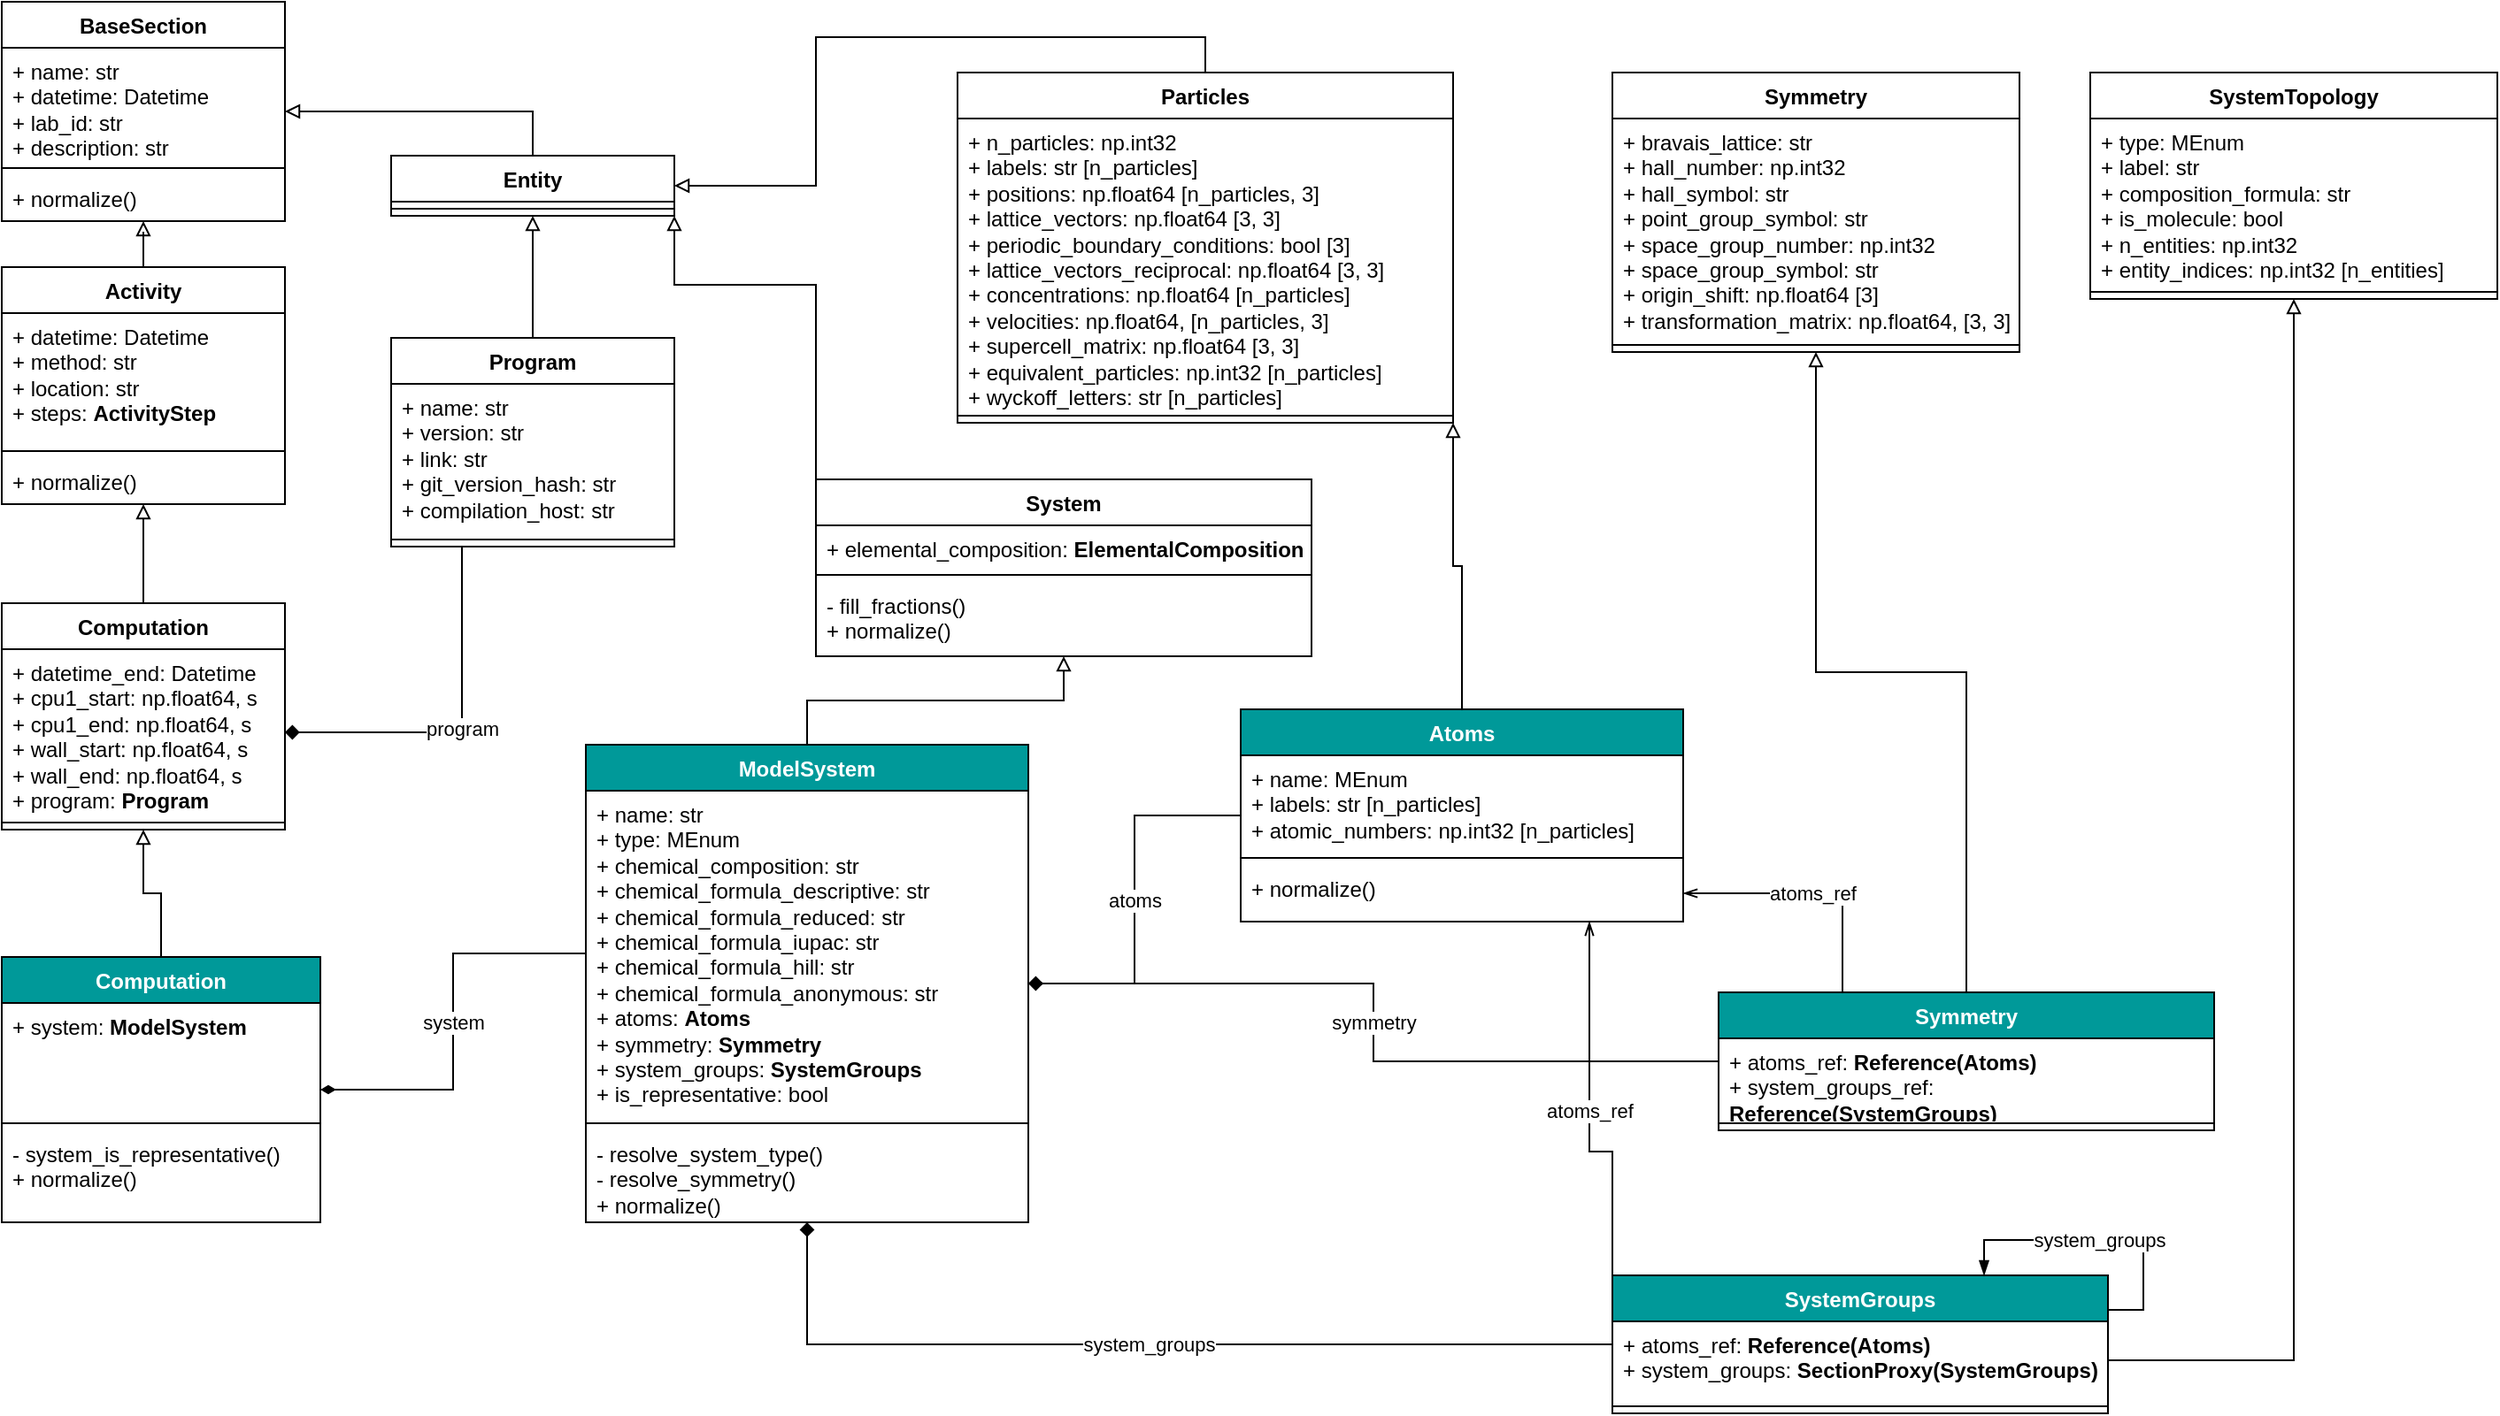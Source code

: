 <mxfile version="22.0.8" type="github">
  <diagram id="C5RBs43oDa-KdzZeNtuy" name="Page-1">
    <mxGraphModel dx="1712" dy="1022" grid="1" gridSize="10" guides="1" tooltips="1" connect="1" arrows="1" fold="1" page="1" pageScale="1" pageWidth="1600" pageHeight="900" background="none" math="0" shadow="0">
      <root>
        <mxCell id="WIyWlLk6GJQsqaUBKTNV-0" />
        <mxCell id="WIyWlLk6GJQsqaUBKTNV-1" parent="WIyWlLk6GJQsqaUBKTNV-0" />
        <mxCell id="U5GqgQL6ftk-DC07x9Vj-40" style="edgeStyle=orthogonalEdgeStyle;rounded=0;orthogonalLoop=1;jettySize=auto;html=1;exitX=0.5;exitY=0;exitDx=0;exitDy=0;endArrow=block;endFill=0;" parent="WIyWlLk6GJQsqaUBKTNV-1" source="U5GqgQL6ftk-DC07x9Vj-12" target="U5GqgQL6ftk-DC07x9Vj-35" edge="1">
          <mxGeometry relative="1" as="geometry" />
        </mxCell>
        <mxCell id="U5GqgQL6ftk-DC07x9Vj-12" value="Activity" style="swimlane;fontStyle=1;align=center;verticalAlign=top;childLayout=stackLayout;horizontal=1;startSize=26;horizontalStack=0;resizeParent=1;resizeParentMax=0;resizeLast=0;collapsible=1;marginBottom=0;whiteSpace=wrap;html=1;" parent="WIyWlLk6GJQsqaUBKTNV-1" vertex="1">
          <mxGeometry x="10" y="160" width="160" height="134" as="geometry">
            <mxRectangle x="790" y="120" width="80" height="30" as="alternateBounds" />
          </mxGeometry>
        </mxCell>
        <mxCell id="U5GqgQL6ftk-DC07x9Vj-13" value="&lt;div&gt;+ datetime: Datetime&lt;/div&gt;&lt;div&gt;+ method: str&lt;/div&gt;&lt;div&gt;+ location: str&lt;/div&gt;&lt;div&gt;+ steps: &lt;b&gt;ActivityStep&lt;/b&gt;&lt;br&gt;&lt;/div&gt;" style="text;strokeColor=none;fillColor=none;align=left;verticalAlign=top;spacingLeft=4;spacingRight=4;overflow=hidden;rotatable=0;points=[[0,0.5],[1,0.5]];portConstraint=eastwest;whiteSpace=wrap;html=1;" parent="U5GqgQL6ftk-DC07x9Vj-12" vertex="1">
          <mxGeometry y="26" width="160" height="74" as="geometry" />
        </mxCell>
        <mxCell id="U5GqgQL6ftk-DC07x9Vj-14" value="" style="line;strokeWidth=1;fillColor=none;align=left;verticalAlign=middle;spacingTop=-1;spacingLeft=3;spacingRight=3;rotatable=0;labelPosition=right;points=[];portConstraint=eastwest;strokeColor=inherit;" parent="U5GqgQL6ftk-DC07x9Vj-12" vertex="1">
          <mxGeometry y="100" width="160" height="8" as="geometry" />
        </mxCell>
        <mxCell id="U5GqgQL6ftk-DC07x9Vj-15" value="+ normalize()" style="text;strokeColor=none;fillColor=none;align=left;verticalAlign=top;spacingLeft=4;spacingRight=4;overflow=hidden;rotatable=0;points=[[0,0.5],[1,0.5]];portConstraint=eastwest;whiteSpace=wrap;html=1;" parent="U5GqgQL6ftk-DC07x9Vj-12" vertex="1">
          <mxGeometry y="108" width="160" height="26" as="geometry" />
        </mxCell>
        <mxCell id="U5GqgQL6ftk-DC07x9Vj-34" style="edgeStyle=orthogonalEdgeStyle;rounded=0;orthogonalLoop=1;jettySize=auto;html=1;exitX=0.5;exitY=0;exitDx=0;exitDy=0;entryX=0.5;entryY=1;entryDx=0;entryDy=0;endArrow=block;endFill=0;" parent="WIyWlLk6GJQsqaUBKTNV-1" source="U5GqgQL6ftk-DC07x9Vj-16" target="U5GqgQL6ftk-DC07x9Vj-12" edge="1">
          <mxGeometry relative="1" as="geometry" />
        </mxCell>
        <mxCell id="U5GqgQL6ftk-DC07x9Vj-16" value="Computation" style="swimlane;fontStyle=1;align=center;verticalAlign=top;childLayout=stackLayout;horizontal=1;startSize=26;horizontalStack=0;resizeParent=1;resizeParentMax=0;resizeLast=0;collapsible=1;marginBottom=0;whiteSpace=wrap;html=1;" parent="WIyWlLk6GJQsqaUBKTNV-1" vertex="1">
          <mxGeometry x="10" y="350" width="160" height="128" as="geometry" />
        </mxCell>
        <mxCell id="U5GqgQL6ftk-DC07x9Vj-17" value="&lt;div&gt;+ datetime_end: Datetime&lt;/div&gt;&lt;div&gt;+ cpu1_start: np.float64, s&lt;br&gt;&lt;/div&gt;&lt;div&gt;+ cpu1_end: np.float64, s&lt;br&gt;&lt;/div&gt;&lt;div&gt;+ wall_start: np.float64, s&lt;/div&gt;&lt;div&gt;+ wall_end: np.float64, s&lt;/div&gt;&lt;div&gt;+ program: &lt;b&gt;Program&lt;/b&gt;&lt;br&gt;&lt;/div&gt;" style="text;strokeColor=none;fillColor=none;align=left;verticalAlign=top;spacingLeft=4;spacingRight=4;overflow=hidden;rotatable=0;points=[[0,0.5],[1,0.5]];portConstraint=eastwest;whiteSpace=wrap;html=1;" parent="U5GqgQL6ftk-DC07x9Vj-16" vertex="1">
          <mxGeometry y="26" width="160" height="94" as="geometry" />
        </mxCell>
        <mxCell id="U5GqgQL6ftk-DC07x9Vj-18" value="" style="line;strokeWidth=1;fillColor=none;align=left;verticalAlign=middle;spacingTop=-1;spacingLeft=3;spacingRight=3;rotatable=0;labelPosition=right;points=[];portConstraint=eastwest;strokeColor=inherit;" parent="U5GqgQL6ftk-DC07x9Vj-16" vertex="1">
          <mxGeometry y="120" width="160" height="8" as="geometry" />
        </mxCell>
        <mxCell id="U5GqgQL6ftk-DC07x9Vj-28" value="program" style="edgeStyle=orthogonalEdgeStyle;rounded=0;orthogonalLoop=1;jettySize=auto;html=1;exitX=0.25;exitY=1;exitDx=0;exitDy=0;entryX=1;entryY=0.5;entryDx=0;entryDy=0;endArrow=diamond;endFill=1;" parent="WIyWlLk6GJQsqaUBKTNV-1" source="U5GqgQL6ftk-DC07x9Vj-23" target="U5GqgQL6ftk-DC07x9Vj-17" edge="1">
          <mxGeometry relative="1" as="geometry" />
        </mxCell>
        <mxCell id="U5GqgQL6ftk-DC07x9Vj-33" style="edgeStyle=orthogonalEdgeStyle;rounded=0;orthogonalLoop=1;jettySize=auto;html=1;exitX=0.5;exitY=0;exitDx=0;exitDy=0;entryX=0.5;entryY=1;entryDx=0;entryDy=0;endArrow=block;endFill=0;" parent="WIyWlLk6GJQsqaUBKTNV-1" source="U5GqgQL6ftk-DC07x9Vj-23" target="U5GqgQL6ftk-DC07x9Vj-29" edge="1">
          <mxGeometry relative="1" as="geometry" />
        </mxCell>
        <mxCell id="U5GqgQL6ftk-DC07x9Vj-23" value="Program" style="swimlane;fontStyle=1;align=center;verticalAlign=top;childLayout=stackLayout;horizontal=1;startSize=26;horizontalStack=0;resizeParent=1;resizeParentMax=0;resizeLast=0;collapsible=1;marginBottom=0;whiteSpace=wrap;html=1;" parent="WIyWlLk6GJQsqaUBKTNV-1" vertex="1">
          <mxGeometry x="230" y="200" width="160" height="118" as="geometry">
            <mxRectangle x="230" y="200" width="90" height="30" as="alternateBounds" />
          </mxGeometry>
        </mxCell>
        <mxCell id="U5GqgQL6ftk-DC07x9Vj-24" value="&lt;div&gt;+ name: str&lt;/div&gt;&lt;div&gt;+ version: str&lt;/div&gt;&lt;div&gt;+ link: str&lt;/div&gt;&lt;div&gt;+ git_version_hash: str&lt;/div&gt;&lt;div&gt;+ compilation_host: str&lt;br&gt;&lt;/div&gt;" style="text;strokeColor=none;fillColor=none;align=left;verticalAlign=top;spacingLeft=4;spacingRight=4;overflow=hidden;rotatable=0;points=[[0,0.5],[1,0.5]];portConstraint=eastwest;whiteSpace=wrap;html=1;" parent="U5GqgQL6ftk-DC07x9Vj-23" vertex="1">
          <mxGeometry y="26" width="160" height="84" as="geometry" />
        </mxCell>
        <mxCell id="U5GqgQL6ftk-DC07x9Vj-25" value="" style="line;strokeWidth=1;fillColor=none;align=left;verticalAlign=middle;spacingTop=-1;spacingLeft=3;spacingRight=3;rotatable=0;labelPosition=right;points=[];portConstraint=eastwest;strokeColor=inherit;" parent="U5GqgQL6ftk-DC07x9Vj-23" vertex="1">
          <mxGeometry y="110" width="160" height="8" as="geometry" />
        </mxCell>
        <mxCell id="U5GqgQL6ftk-DC07x9Vj-39" style="edgeStyle=orthogonalEdgeStyle;rounded=0;orthogonalLoop=1;jettySize=auto;html=1;exitX=0.5;exitY=0;exitDx=0;exitDy=0;endArrow=block;endFill=0;" parent="WIyWlLk6GJQsqaUBKTNV-1" source="U5GqgQL6ftk-DC07x9Vj-29" target="U5GqgQL6ftk-DC07x9Vj-35" edge="1">
          <mxGeometry relative="1" as="geometry" />
        </mxCell>
        <mxCell id="U5GqgQL6ftk-DC07x9Vj-29" value="Entity" style="swimlane;fontStyle=1;align=center;verticalAlign=top;childLayout=stackLayout;horizontal=1;startSize=26;horizontalStack=0;resizeParent=1;resizeParentMax=0;resizeLast=0;collapsible=1;marginBottom=0;whiteSpace=wrap;html=1;" parent="WIyWlLk6GJQsqaUBKTNV-1" vertex="1">
          <mxGeometry x="230" y="97" width="160" height="34" as="geometry">
            <mxRectangle x="790" y="120" width="80" height="30" as="alternateBounds" />
          </mxGeometry>
        </mxCell>
        <mxCell id="U5GqgQL6ftk-DC07x9Vj-31" value="" style="line;strokeWidth=1;fillColor=none;align=left;verticalAlign=middle;spacingTop=-1;spacingLeft=3;spacingRight=3;rotatable=0;labelPosition=right;points=[];portConstraint=eastwest;strokeColor=inherit;" parent="U5GqgQL6ftk-DC07x9Vj-29" vertex="1">
          <mxGeometry y="26" width="160" height="8" as="geometry" />
        </mxCell>
        <mxCell id="U5GqgQL6ftk-DC07x9Vj-35" value="BaseSection" style="swimlane;fontStyle=1;align=center;verticalAlign=top;childLayout=stackLayout;horizontal=1;startSize=26;horizontalStack=0;resizeParent=1;resizeParentMax=0;resizeLast=0;collapsible=1;marginBottom=0;whiteSpace=wrap;html=1;" parent="WIyWlLk6GJQsqaUBKTNV-1" vertex="1">
          <mxGeometry x="10" y="10" width="160" height="124" as="geometry">
            <mxRectangle x="790" y="120" width="80" height="30" as="alternateBounds" />
          </mxGeometry>
        </mxCell>
        <mxCell id="U5GqgQL6ftk-DC07x9Vj-36" value="&lt;div&gt;+ name: str&lt;/div&gt;&lt;div&gt;+ datetime: Datetime&lt;/div&gt;&lt;div&gt;+ lab_id: str&lt;/div&gt;&lt;div&gt;+ description: str&lt;br&gt;&lt;/div&gt;" style="text;strokeColor=none;fillColor=none;align=left;verticalAlign=top;spacingLeft=4;spacingRight=4;overflow=hidden;rotatable=0;points=[[0,0.5],[1,0.5]];portConstraint=eastwest;whiteSpace=wrap;html=1;" parent="U5GqgQL6ftk-DC07x9Vj-35" vertex="1">
          <mxGeometry y="26" width="160" height="64" as="geometry" />
        </mxCell>
        <mxCell id="U5GqgQL6ftk-DC07x9Vj-37" value="" style="line;strokeWidth=1;fillColor=none;align=left;verticalAlign=middle;spacingTop=-1;spacingLeft=3;spacingRight=3;rotatable=0;labelPosition=right;points=[];portConstraint=eastwest;strokeColor=inherit;" parent="U5GqgQL6ftk-DC07x9Vj-35" vertex="1">
          <mxGeometry y="90" width="160" height="8" as="geometry" />
        </mxCell>
        <mxCell id="U5GqgQL6ftk-DC07x9Vj-38" value="+ normalize()" style="text;strokeColor=none;fillColor=none;align=left;verticalAlign=top;spacingLeft=4;spacingRight=4;overflow=hidden;rotatable=0;points=[[0,0.5],[1,0.5]];portConstraint=eastwest;whiteSpace=wrap;html=1;" parent="U5GqgQL6ftk-DC07x9Vj-35" vertex="1">
          <mxGeometry y="98" width="160" height="26" as="geometry" />
        </mxCell>
        <mxCell id="U5GqgQL6ftk-DC07x9Vj-41" value="Symmetry" style="swimlane;fontStyle=1;align=center;verticalAlign=top;childLayout=stackLayout;horizontal=1;startSize=26;horizontalStack=0;resizeParent=1;resizeParentMax=0;resizeLast=0;collapsible=1;marginBottom=0;whiteSpace=wrap;html=1;" parent="WIyWlLk6GJQsqaUBKTNV-1" vertex="1">
          <mxGeometry x="920" y="50" width="230" height="158" as="geometry" />
        </mxCell>
        <mxCell id="U5GqgQL6ftk-DC07x9Vj-42" value="&lt;div&gt;+ bravais_lattice: str&lt;/div&gt;&lt;div&gt;+ hall_number: np.int32&lt;/div&gt;&lt;div&gt;+ hall_symbol: str&lt;/div&gt;&lt;div&gt;+ point_group_symbol: str&lt;/div&gt;&lt;div&gt;+ space_group_number: np.int32&lt;/div&gt;&lt;div&gt;+ space_group_symbol: str&lt;/div&gt;&lt;div&gt;+ origin_shift: np.float64 [3]&lt;/div&gt;&lt;div&gt;+ transformation_matrix: np.float64, [3, 3]&lt;br&gt;&lt;/div&gt;" style="text;strokeColor=none;fillColor=none;align=left;verticalAlign=top;spacingLeft=4;spacingRight=4;overflow=hidden;rotatable=0;points=[[0,0.5],[1,0.5]];portConstraint=eastwest;whiteSpace=wrap;html=1;" parent="U5GqgQL6ftk-DC07x9Vj-41" vertex="1">
          <mxGeometry y="26" width="230" height="124" as="geometry" />
        </mxCell>
        <mxCell id="U5GqgQL6ftk-DC07x9Vj-43" value="" style="line;strokeWidth=1;fillColor=none;align=left;verticalAlign=middle;spacingTop=-1;spacingLeft=3;spacingRight=3;rotatable=0;labelPosition=right;points=[];portConstraint=eastwest;strokeColor=inherit;" parent="U5GqgQL6ftk-DC07x9Vj-41" vertex="1">
          <mxGeometry y="150" width="230" height="8" as="geometry" />
        </mxCell>
        <mxCell id="U5GqgQL6ftk-DC07x9Vj-44" value="SystemTopology" style="swimlane;fontStyle=1;align=center;verticalAlign=top;childLayout=stackLayout;horizontal=1;startSize=26;horizontalStack=0;resizeParent=1;resizeParentMax=0;resizeLast=0;collapsible=1;marginBottom=0;whiteSpace=wrap;html=1;" parent="WIyWlLk6GJQsqaUBKTNV-1" vertex="1">
          <mxGeometry x="1190" y="50" width="230" height="128" as="geometry" />
        </mxCell>
        <mxCell id="U5GqgQL6ftk-DC07x9Vj-45" value="&lt;div&gt;+ type: MEnum&lt;/div&gt;&lt;div&gt;+ label: str&lt;/div&gt;&lt;div&gt;+ composition_formula: str&lt;/div&gt;&lt;div&gt;+ is_molecule: bool&lt;/div&gt;&lt;div&gt;+ n_entities: np.int32&lt;/div&gt;&lt;div&gt;+ entity_indices: np.int32 [n_entities]&lt;br&gt;&lt;/div&gt;" style="text;strokeColor=none;fillColor=none;align=left;verticalAlign=top;spacingLeft=4;spacingRight=4;overflow=hidden;rotatable=0;points=[[0,0.5],[1,0.5]];portConstraint=eastwest;whiteSpace=wrap;html=1;" parent="U5GqgQL6ftk-DC07x9Vj-44" vertex="1">
          <mxGeometry y="26" width="230" height="94" as="geometry" />
        </mxCell>
        <mxCell id="U5GqgQL6ftk-DC07x9Vj-46" value="" style="line;strokeWidth=1;fillColor=none;align=left;verticalAlign=middle;spacingTop=-1;spacingLeft=3;spacingRight=3;rotatable=0;labelPosition=right;points=[];portConstraint=eastwest;strokeColor=inherit;" parent="U5GqgQL6ftk-DC07x9Vj-44" vertex="1">
          <mxGeometry y="120" width="230" height="8" as="geometry" />
        </mxCell>
        <mxCell id="-lElYZLikcV54iIBVmyU-0" style="edgeStyle=orthogonalEdgeStyle;rounded=0;orthogonalLoop=1;jettySize=auto;html=1;exitX=0.5;exitY=0;exitDx=0;exitDy=0;endArrow=block;endFill=0;" edge="1" parent="WIyWlLk6GJQsqaUBKTNV-1" source="U5GqgQL6ftk-DC07x9Vj-47" target="U5GqgQL6ftk-DC07x9Vj-29">
          <mxGeometry relative="1" as="geometry" />
        </mxCell>
        <mxCell id="U5GqgQL6ftk-DC07x9Vj-47" value="Particles" style="swimlane;fontStyle=1;align=center;verticalAlign=top;childLayout=stackLayout;horizontal=1;startSize=26;horizontalStack=0;resizeParent=1;resizeParentMax=0;resizeLast=0;collapsible=1;marginBottom=0;whiteSpace=wrap;html=1;" parent="WIyWlLk6GJQsqaUBKTNV-1" vertex="1">
          <mxGeometry x="550" y="50" width="280" height="198" as="geometry" />
        </mxCell>
        <mxCell id="U5GqgQL6ftk-DC07x9Vj-48" value="&lt;div&gt;+ n_particles: np.int32&lt;/div&gt;&lt;div&gt;+ labels: str [n_particles]&lt;/div&gt;&lt;div&gt;+ positions: np.float64 [n_particles, 3]&lt;/div&gt;&lt;div&gt;+ lattice_vectors: np.float64 [3, 3]&lt;/div&gt;&lt;div&gt;+ periodic_boundary_conditions: bool [3]&lt;/div&gt;&lt;div&gt;+ lattice_vectors_reciprocal: np.float64 [3, 3]&lt;/div&gt;&lt;div&gt;+ concentrations: np.float64 [n_particles]&lt;/div&gt;&lt;div&gt;+ velocities: np.float64, [n_particles, 3]&lt;br&gt;&lt;/div&gt;&lt;div&gt;+ supercell_matrix: np.float64 [3, 3]&lt;/div&gt;&lt;div&gt;+ equivalent_particles: np.int32 [n_particles]&lt;/div&gt;&lt;div&gt;+ wyckoff_letters: str [n_particles]&lt;br&gt;&lt;/div&gt;" style="text;strokeColor=none;fillColor=none;align=left;verticalAlign=top;spacingLeft=4;spacingRight=4;overflow=hidden;rotatable=0;points=[[0,0.5],[1,0.5]];portConstraint=eastwest;whiteSpace=wrap;html=1;" parent="U5GqgQL6ftk-DC07x9Vj-47" vertex="1">
          <mxGeometry y="26" width="280" height="164" as="geometry" />
        </mxCell>
        <mxCell id="U5GqgQL6ftk-DC07x9Vj-49" value="" style="line;strokeWidth=1;fillColor=none;align=left;verticalAlign=middle;spacingTop=-1;spacingLeft=3;spacingRight=3;rotatable=0;labelPosition=right;points=[];portConstraint=eastwest;strokeColor=inherit;" parent="U5GqgQL6ftk-DC07x9Vj-47" vertex="1">
          <mxGeometry y="190" width="280" height="8" as="geometry" />
        </mxCell>
        <mxCell id="-lElYZLikcV54iIBVmyU-9" style="edgeStyle=orthogonalEdgeStyle;rounded=0;orthogonalLoop=1;jettySize=auto;html=1;exitX=0.5;exitY=0;exitDx=0;exitDy=0;entryX=0.5;entryY=1;entryDx=0;entryDy=0;endArrow=block;endFill=0;" edge="1" parent="WIyWlLk6GJQsqaUBKTNV-1" source="-lElYZLikcV54iIBVmyU-5" target="U5GqgQL6ftk-DC07x9Vj-16">
          <mxGeometry relative="1" as="geometry" />
        </mxCell>
        <mxCell id="-lElYZLikcV54iIBVmyU-5" value="Computation" style="swimlane;fontStyle=1;align=center;verticalAlign=top;childLayout=stackLayout;horizontal=1;startSize=26;horizontalStack=0;resizeParent=1;resizeParentMax=0;resizeLast=0;collapsible=1;marginBottom=0;whiteSpace=wrap;html=1;fillColor=#009999;fontColor=#ffffff;" vertex="1" parent="WIyWlLk6GJQsqaUBKTNV-1">
          <mxGeometry x="10" y="550" width="180" height="150" as="geometry">
            <mxRectangle x="790" y="120" width="80" height="30" as="alternateBounds" />
          </mxGeometry>
        </mxCell>
        <mxCell id="-lElYZLikcV54iIBVmyU-6" value="+ system: &lt;b&gt;ModelSystem&lt;/b&gt;" style="text;strokeColor=none;fillColor=none;align=left;verticalAlign=top;spacingLeft=4;spacingRight=4;overflow=hidden;rotatable=0;points=[[0,0.5],[1,0.5]];portConstraint=eastwest;whiteSpace=wrap;html=1;" vertex="1" parent="-lElYZLikcV54iIBVmyU-5">
          <mxGeometry y="26" width="180" height="64" as="geometry" />
        </mxCell>
        <mxCell id="-lElYZLikcV54iIBVmyU-7" value="" style="line;strokeWidth=1;fillColor=none;align=left;verticalAlign=middle;spacingTop=-1;spacingLeft=3;spacingRight=3;rotatable=0;labelPosition=right;points=[];portConstraint=eastwest;strokeColor=inherit;" vertex="1" parent="-lElYZLikcV54iIBVmyU-5">
          <mxGeometry y="90" width="180" height="8" as="geometry" />
        </mxCell>
        <mxCell id="-lElYZLikcV54iIBVmyU-8" value="&lt;div&gt;- system_is_representative()&lt;br&gt;&lt;/div&gt;&lt;div&gt;+ normalize()&lt;/div&gt;" style="text;strokeColor=none;fillColor=none;align=left;verticalAlign=top;spacingLeft=4;spacingRight=4;overflow=hidden;rotatable=0;points=[[0,0.5],[1,0.5]];portConstraint=eastwest;whiteSpace=wrap;html=1;" vertex="1" parent="-lElYZLikcV54iIBVmyU-5">
          <mxGeometry y="98" width="180" height="52" as="geometry" />
        </mxCell>
        <mxCell id="-lElYZLikcV54iIBVmyU-25" style="edgeStyle=orthogonalEdgeStyle;rounded=0;orthogonalLoop=1;jettySize=auto;html=1;endArrow=block;endFill=0;" edge="1" parent="WIyWlLk6GJQsqaUBKTNV-1" source="-lElYZLikcV54iIBVmyU-10" target="-lElYZLikcV54iIBVmyU-18">
          <mxGeometry relative="1" as="geometry" />
        </mxCell>
        <mxCell id="-lElYZLikcV54iIBVmyU-10" value="ModelSystem" style="swimlane;fontStyle=1;align=center;verticalAlign=top;childLayout=stackLayout;horizontal=1;startSize=26;horizontalStack=0;resizeParent=1;resizeParentMax=0;resizeLast=0;collapsible=1;marginBottom=0;whiteSpace=wrap;html=1;fillColor=#009999;fontColor=#ffffff;" vertex="1" parent="WIyWlLk6GJQsqaUBKTNV-1">
          <mxGeometry x="340" y="430" width="250" height="270" as="geometry">
            <mxRectangle x="790" y="120" width="80" height="30" as="alternateBounds" />
          </mxGeometry>
        </mxCell>
        <mxCell id="-lElYZLikcV54iIBVmyU-11" value="&lt;div&gt;+ name: str&lt;/div&gt;&lt;div&gt;+ type: MEnum&lt;/div&gt;&lt;div&gt;+ chemical_composition: str&lt;/div&gt;&lt;div&gt;+ chemical_formula_descriptive: str&lt;/div&gt;&lt;div&gt;+ chemical_formula_reduced: str&lt;/div&gt;&lt;div&gt;+ chemical_formula_iupac: str&lt;/div&gt;&lt;div&gt;+ chemical_formula_hill: str&lt;/div&gt;&lt;div&gt;+ chemical_formula_anonymous: str&lt;/div&gt;&lt;div&gt;+ atoms: &lt;b&gt;Atoms&lt;/b&gt;&lt;/div&gt;&lt;div&gt;+ symmetry: &lt;b&gt;Symmetry&lt;/b&gt;&lt;/div&gt;&lt;div&gt;+ system_groups: &lt;b&gt;SystemGroups&lt;/b&gt;&lt;/div&gt;&lt;div&gt;+ is_representative: bool&lt;br&gt;&lt;/div&gt;" style="text;strokeColor=none;fillColor=none;align=left;verticalAlign=top;spacingLeft=4;spacingRight=4;overflow=hidden;rotatable=0;points=[[0,0.5],[1,0.5]];portConstraint=eastwest;whiteSpace=wrap;html=1;" vertex="1" parent="-lElYZLikcV54iIBVmyU-10">
          <mxGeometry y="26" width="250" height="184" as="geometry" />
        </mxCell>
        <mxCell id="-lElYZLikcV54iIBVmyU-12" value="" style="line;strokeWidth=1;fillColor=none;align=left;verticalAlign=middle;spacingTop=-1;spacingLeft=3;spacingRight=3;rotatable=0;labelPosition=right;points=[];portConstraint=eastwest;strokeColor=inherit;" vertex="1" parent="-lElYZLikcV54iIBVmyU-10">
          <mxGeometry y="210" width="250" height="8" as="geometry" />
        </mxCell>
        <mxCell id="-lElYZLikcV54iIBVmyU-13" value="&lt;div&gt;- resolve_system_type()&lt;/div&gt;&lt;div&gt;- resolve_symmetry()&lt;br&gt;&lt;/div&gt;&lt;div&gt;+ normalize()&lt;/div&gt;" style="text;strokeColor=none;fillColor=none;align=left;verticalAlign=top;spacingLeft=4;spacingRight=4;overflow=hidden;rotatable=0;points=[[0,0.5],[1,0.5]];portConstraint=eastwest;whiteSpace=wrap;html=1;" vertex="1" parent="-lElYZLikcV54iIBVmyU-10">
          <mxGeometry y="218" width="250" height="52" as="geometry" />
        </mxCell>
        <mxCell id="-lElYZLikcV54iIBVmyU-15" value="system" style="edgeStyle=orthogonalEdgeStyle;rounded=0;orthogonalLoop=1;jettySize=auto;html=1;exitX=0;exitY=0.5;exitDx=0;exitDy=0;endArrow=diamondThin;endFill=1;" edge="1" parent="WIyWlLk6GJQsqaUBKTNV-1" source="-lElYZLikcV54iIBVmyU-11" target="-lElYZLikcV54iIBVmyU-5">
          <mxGeometry relative="1" as="geometry" />
        </mxCell>
        <mxCell id="-lElYZLikcV54iIBVmyU-24" style="edgeStyle=orthogonalEdgeStyle;rounded=0;orthogonalLoop=1;jettySize=auto;html=1;exitX=0;exitY=0;exitDx=0;exitDy=0;entryX=1;entryY=1;entryDx=0;entryDy=0;endArrow=block;endFill=0;" edge="1" parent="WIyWlLk6GJQsqaUBKTNV-1" source="-lElYZLikcV54iIBVmyU-18" target="U5GqgQL6ftk-DC07x9Vj-29">
          <mxGeometry relative="1" as="geometry">
            <Array as="points">
              <mxPoint x="470" y="170" />
              <mxPoint x="390" y="170" />
            </Array>
          </mxGeometry>
        </mxCell>
        <mxCell id="-lElYZLikcV54iIBVmyU-18" value="System" style="swimlane;fontStyle=1;align=center;verticalAlign=top;childLayout=stackLayout;horizontal=1;startSize=26;horizontalStack=0;resizeParent=1;resizeParentMax=0;resizeLast=0;collapsible=1;marginBottom=0;whiteSpace=wrap;html=1;" vertex="1" parent="WIyWlLk6GJQsqaUBKTNV-1">
          <mxGeometry x="470" y="280" width="280" height="100" as="geometry">
            <mxRectangle x="790" y="120" width="80" height="30" as="alternateBounds" />
          </mxGeometry>
        </mxCell>
        <mxCell id="-lElYZLikcV54iIBVmyU-19" value="+ elemental_composition: &lt;b&gt;ElementalComposition&lt;/b&gt;" style="text;strokeColor=none;fillColor=none;align=left;verticalAlign=top;spacingLeft=4;spacingRight=4;overflow=hidden;rotatable=0;points=[[0,0.5],[1,0.5]];portConstraint=eastwest;whiteSpace=wrap;html=1;" vertex="1" parent="-lElYZLikcV54iIBVmyU-18">
          <mxGeometry y="26" width="280" height="24" as="geometry" />
        </mxCell>
        <mxCell id="-lElYZLikcV54iIBVmyU-20" value="" style="line;strokeWidth=1;fillColor=none;align=left;verticalAlign=middle;spacingTop=-1;spacingLeft=3;spacingRight=3;rotatable=0;labelPosition=right;points=[];portConstraint=eastwest;strokeColor=inherit;" vertex="1" parent="-lElYZLikcV54iIBVmyU-18">
          <mxGeometry y="50" width="280" height="8" as="geometry" />
        </mxCell>
        <mxCell id="-lElYZLikcV54iIBVmyU-21" value="&lt;div&gt;- fill_fractions()&lt;/div&gt;&lt;div&gt;+ normalize()&lt;br&gt;&lt;/div&gt;" style="text;strokeColor=none;fillColor=none;align=left;verticalAlign=top;spacingLeft=4;spacingRight=4;overflow=hidden;rotatable=0;points=[[0,0.5],[1,0.5]];portConstraint=eastwest;whiteSpace=wrap;html=1;" vertex="1" parent="-lElYZLikcV54iIBVmyU-18">
          <mxGeometry y="58" width="280" height="42" as="geometry" />
        </mxCell>
        <mxCell id="-lElYZLikcV54iIBVmyU-31" style="edgeStyle=orthogonalEdgeStyle;rounded=0;orthogonalLoop=1;jettySize=auto;html=1;entryX=1;entryY=1;entryDx=0;entryDy=0;endArrow=block;endFill=0;" edge="1" parent="WIyWlLk6GJQsqaUBKTNV-1" source="-lElYZLikcV54iIBVmyU-27" target="U5GqgQL6ftk-DC07x9Vj-47">
          <mxGeometry relative="1" as="geometry" />
        </mxCell>
        <mxCell id="-lElYZLikcV54iIBVmyU-32" value="atoms" style="edgeStyle=orthogonalEdgeStyle;rounded=0;orthogonalLoop=1;jettySize=auto;html=1;endArrow=diamondThin;endFill=1;" edge="1" parent="WIyWlLk6GJQsqaUBKTNV-1" source="-lElYZLikcV54iIBVmyU-27" target="-lElYZLikcV54iIBVmyU-10">
          <mxGeometry relative="1" as="geometry" />
        </mxCell>
        <mxCell id="-lElYZLikcV54iIBVmyU-27" value="Atoms" style="swimlane;fontStyle=1;align=center;verticalAlign=top;childLayout=stackLayout;horizontal=1;startSize=26;horizontalStack=0;resizeParent=1;resizeParentMax=0;resizeLast=0;collapsible=1;marginBottom=0;whiteSpace=wrap;html=1;fillColor=#009999;fontColor=#ffffff;" vertex="1" parent="WIyWlLk6GJQsqaUBKTNV-1">
          <mxGeometry x="710" y="410" width="250" height="120" as="geometry">
            <mxRectangle x="790" y="120" width="80" height="30" as="alternateBounds" />
          </mxGeometry>
        </mxCell>
        <mxCell id="-lElYZLikcV54iIBVmyU-28" value="&lt;div&gt;+ name: MEnum&lt;/div&gt;&lt;div&gt;+ labels: str [n_particles]&lt;/div&gt;&lt;div&gt;+ atomic_numbers: np.int32 [n_particles]&lt;br&gt;&lt;/div&gt;" style="text;strokeColor=none;fillColor=none;align=left;verticalAlign=top;spacingLeft=4;spacingRight=4;overflow=hidden;rotatable=0;points=[[0,0.5],[1,0.5]];portConstraint=eastwest;whiteSpace=wrap;html=1;" vertex="1" parent="-lElYZLikcV54iIBVmyU-27">
          <mxGeometry y="26" width="250" height="54" as="geometry" />
        </mxCell>
        <mxCell id="-lElYZLikcV54iIBVmyU-29" value="" style="line;strokeWidth=1;fillColor=none;align=left;verticalAlign=middle;spacingTop=-1;spacingLeft=3;spacingRight=3;rotatable=0;labelPosition=right;points=[];portConstraint=eastwest;strokeColor=inherit;" vertex="1" parent="-lElYZLikcV54iIBVmyU-27">
          <mxGeometry y="80" width="250" height="8" as="geometry" />
        </mxCell>
        <mxCell id="-lElYZLikcV54iIBVmyU-30" value="+ normalize()" style="text;strokeColor=none;fillColor=none;align=left;verticalAlign=top;spacingLeft=4;spacingRight=4;overflow=hidden;rotatable=0;points=[[0,0.5],[1,0.5]];portConstraint=eastwest;whiteSpace=wrap;html=1;" vertex="1" parent="-lElYZLikcV54iIBVmyU-27">
          <mxGeometry y="88" width="250" height="32" as="geometry" />
        </mxCell>
        <mxCell id="-lElYZLikcV54iIBVmyU-38" style="edgeStyle=orthogonalEdgeStyle;rounded=0;orthogonalLoop=1;jettySize=auto;html=1;endArrow=block;endFill=0;" edge="1" parent="WIyWlLk6GJQsqaUBKTNV-1" source="-lElYZLikcV54iIBVmyU-33" target="U5GqgQL6ftk-DC07x9Vj-41">
          <mxGeometry relative="1" as="geometry" />
        </mxCell>
        <mxCell id="-lElYZLikcV54iIBVmyU-39" value="symmetry" style="edgeStyle=orthogonalEdgeStyle;rounded=0;orthogonalLoop=1;jettySize=auto;html=1;endArrow=diamond;endFill=1;" edge="1" parent="WIyWlLk6GJQsqaUBKTNV-1" source="-lElYZLikcV54iIBVmyU-33" target="-lElYZLikcV54iIBVmyU-10">
          <mxGeometry relative="1" as="geometry" />
        </mxCell>
        <mxCell id="-lElYZLikcV54iIBVmyU-40" value="atoms_ref" style="edgeStyle=orthogonalEdgeStyle;rounded=0;orthogonalLoop=1;jettySize=auto;html=1;exitX=0.25;exitY=0;exitDx=0;exitDy=0;endArrow=openThin;endFill=0;entryX=1;entryY=0.5;entryDx=0;entryDy=0;" edge="1" parent="WIyWlLk6GJQsqaUBKTNV-1" source="-lElYZLikcV54iIBVmyU-33" target="-lElYZLikcV54iIBVmyU-30">
          <mxGeometry relative="1" as="geometry" />
        </mxCell>
        <mxCell id="-lElYZLikcV54iIBVmyU-33" value="Symmetry" style="swimlane;fontStyle=1;align=center;verticalAlign=top;childLayout=stackLayout;horizontal=1;startSize=26;horizontalStack=0;resizeParent=1;resizeParentMax=0;resizeLast=0;collapsible=1;marginBottom=0;whiteSpace=wrap;html=1;fillColor=#009999;fontColor=#ffffff;" vertex="1" parent="WIyWlLk6GJQsqaUBKTNV-1">
          <mxGeometry x="980" y="570" width="280" height="78" as="geometry">
            <mxRectangle x="790" y="120" width="80" height="30" as="alternateBounds" />
          </mxGeometry>
        </mxCell>
        <mxCell id="-lElYZLikcV54iIBVmyU-34" value="&lt;div&gt;+ atoms_ref: &lt;b&gt;Reference(Atoms)&lt;/b&gt;&lt;/div&gt;&lt;div&gt;+ system_groups_ref: &lt;b&gt;Reference(SystemGroups)&lt;/b&gt;&lt;br&gt;&lt;/div&gt;" style="text;strokeColor=none;fillColor=none;align=left;verticalAlign=top;spacingLeft=4;spacingRight=4;overflow=hidden;rotatable=0;points=[[0,0.5],[1,0.5]];portConstraint=eastwest;whiteSpace=wrap;html=1;" vertex="1" parent="-lElYZLikcV54iIBVmyU-33">
          <mxGeometry y="26" width="280" height="44" as="geometry" />
        </mxCell>
        <mxCell id="-lElYZLikcV54iIBVmyU-35" value="" style="line;strokeWidth=1;fillColor=none;align=left;verticalAlign=middle;spacingTop=-1;spacingLeft=3;spacingRight=3;rotatable=0;labelPosition=right;points=[];portConstraint=eastwest;strokeColor=inherit;" vertex="1" parent="-lElYZLikcV54iIBVmyU-33">
          <mxGeometry y="70" width="280" height="8" as="geometry" />
        </mxCell>
        <mxCell id="-lElYZLikcV54iIBVmyU-44" value="system_groups" style="edgeStyle=orthogonalEdgeStyle;rounded=0;orthogonalLoop=1;jettySize=auto;html=1;endArrow=diamond;endFill=1;" edge="1" parent="WIyWlLk6GJQsqaUBKTNV-1" source="-lElYZLikcV54iIBVmyU-41" target="-lElYZLikcV54iIBVmyU-10">
          <mxGeometry relative="1" as="geometry" />
        </mxCell>
        <mxCell id="-lElYZLikcV54iIBVmyU-45" value="atoms_ref" style="edgeStyle=orthogonalEdgeStyle;rounded=0;orthogonalLoop=1;jettySize=auto;html=1;exitX=0;exitY=0;exitDx=0;exitDy=0;endArrow=openThin;endFill=0;entryX=0.788;entryY=1;entryDx=0;entryDy=0;entryPerimeter=0;" edge="1" parent="WIyWlLk6GJQsqaUBKTNV-1" source="-lElYZLikcV54iIBVmyU-41" target="-lElYZLikcV54iIBVmyU-30">
          <mxGeometry relative="1" as="geometry">
            <Array as="points">
              <mxPoint x="920" y="660" />
              <mxPoint x="907" y="660" />
            </Array>
          </mxGeometry>
        </mxCell>
        <mxCell id="-lElYZLikcV54iIBVmyU-47" style="edgeStyle=orthogonalEdgeStyle;rounded=0;orthogonalLoop=1;jettySize=auto;html=1;endArrow=block;endFill=0;exitX=1;exitY=0.5;exitDx=0;exitDy=0;" edge="1" parent="WIyWlLk6GJQsqaUBKTNV-1" source="-lElYZLikcV54iIBVmyU-42" target="U5GqgQL6ftk-DC07x9Vj-44">
          <mxGeometry relative="1" as="geometry" />
        </mxCell>
        <mxCell id="-lElYZLikcV54iIBVmyU-41" value="SystemGroups" style="swimlane;fontStyle=1;align=center;verticalAlign=top;childLayout=stackLayout;horizontal=1;startSize=26;horizontalStack=0;resizeParent=1;resizeParentMax=0;resizeLast=0;collapsible=1;marginBottom=0;whiteSpace=wrap;html=1;fillColor=#009999;fontColor=#ffffff;" vertex="1" parent="WIyWlLk6GJQsqaUBKTNV-1">
          <mxGeometry x="920" y="730" width="280" height="78" as="geometry">
            <mxRectangle x="790" y="120" width="80" height="30" as="alternateBounds" />
          </mxGeometry>
        </mxCell>
        <mxCell id="-lElYZLikcV54iIBVmyU-42" value="&lt;div&gt;+ atoms_ref: &lt;b&gt;Reference(Atoms)&lt;/b&gt;&lt;/div&gt;&lt;div&gt;+ system_groups: &lt;b&gt;SectionProxy(SystemGroups)&lt;/b&gt;&lt;br&gt;&lt;/div&gt;" style="text;strokeColor=none;fillColor=none;align=left;verticalAlign=top;spacingLeft=4;spacingRight=4;overflow=hidden;rotatable=0;points=[[0,0.5],[1,0.5]];portConstraint=eastwest;whiteSpace=wrap;html=1;" vertex="1" parent="-lElYZLikcV54iIBVmyU-41">
          <mxGeometry y="26" width="280" height="44" as="geometry" />
        </mxCell>
        <mxCell id="-lElYZLikcV54iIBVmyU-43" value="" style="line;strokeWidth=1;fillColor=none;align=left;verticalAlign=middle;spacingTop=-1;spacingLeft=3;spacingRight=3;rotatable=0;labelPosition=right;points=[];portConstraint=eastwest;strokeColor=inherit;" vertex="1" parent="-lElYZLikcV54iIBVmyU-41">
          <mxGeometry y="70" width="280" height="8" as="geometry" />
        </mxCell>
        <mxCell id="-lElYZLikcV54iIBVmyU-46" value="system_groups" style="edgeStyle=orthogonalEdgeStyle;rounded=0;orthogonalLoop=1;jettySize=auto;html=1;exitX=1;exitY=0.25;exitDx=0;exitDy=0;entryX=0.75;entryY=0;entryDx=0;entryDy=0;endArrow=blockThin;endFill=1;" edge="1" parent="WIyWlLk6GJQsqaUBKTNV-1" source="-lElYZLikcV54iIBVmyU-41" target="-lElYZLikcV54iIBVmyU-41">
          <mxGeometry relative="1" as="geometry">
            <Array as="points">
              <mxPoint x="1220" y="750" />
              <mxPoint x="1220" y="710" />
              <mxPoint x="1130" y="710" />
            </Array>
          </mxGeometry>
        </mxCell>
      </root>
    </mxGraphModel>
  </diagram>
</mxfile>
